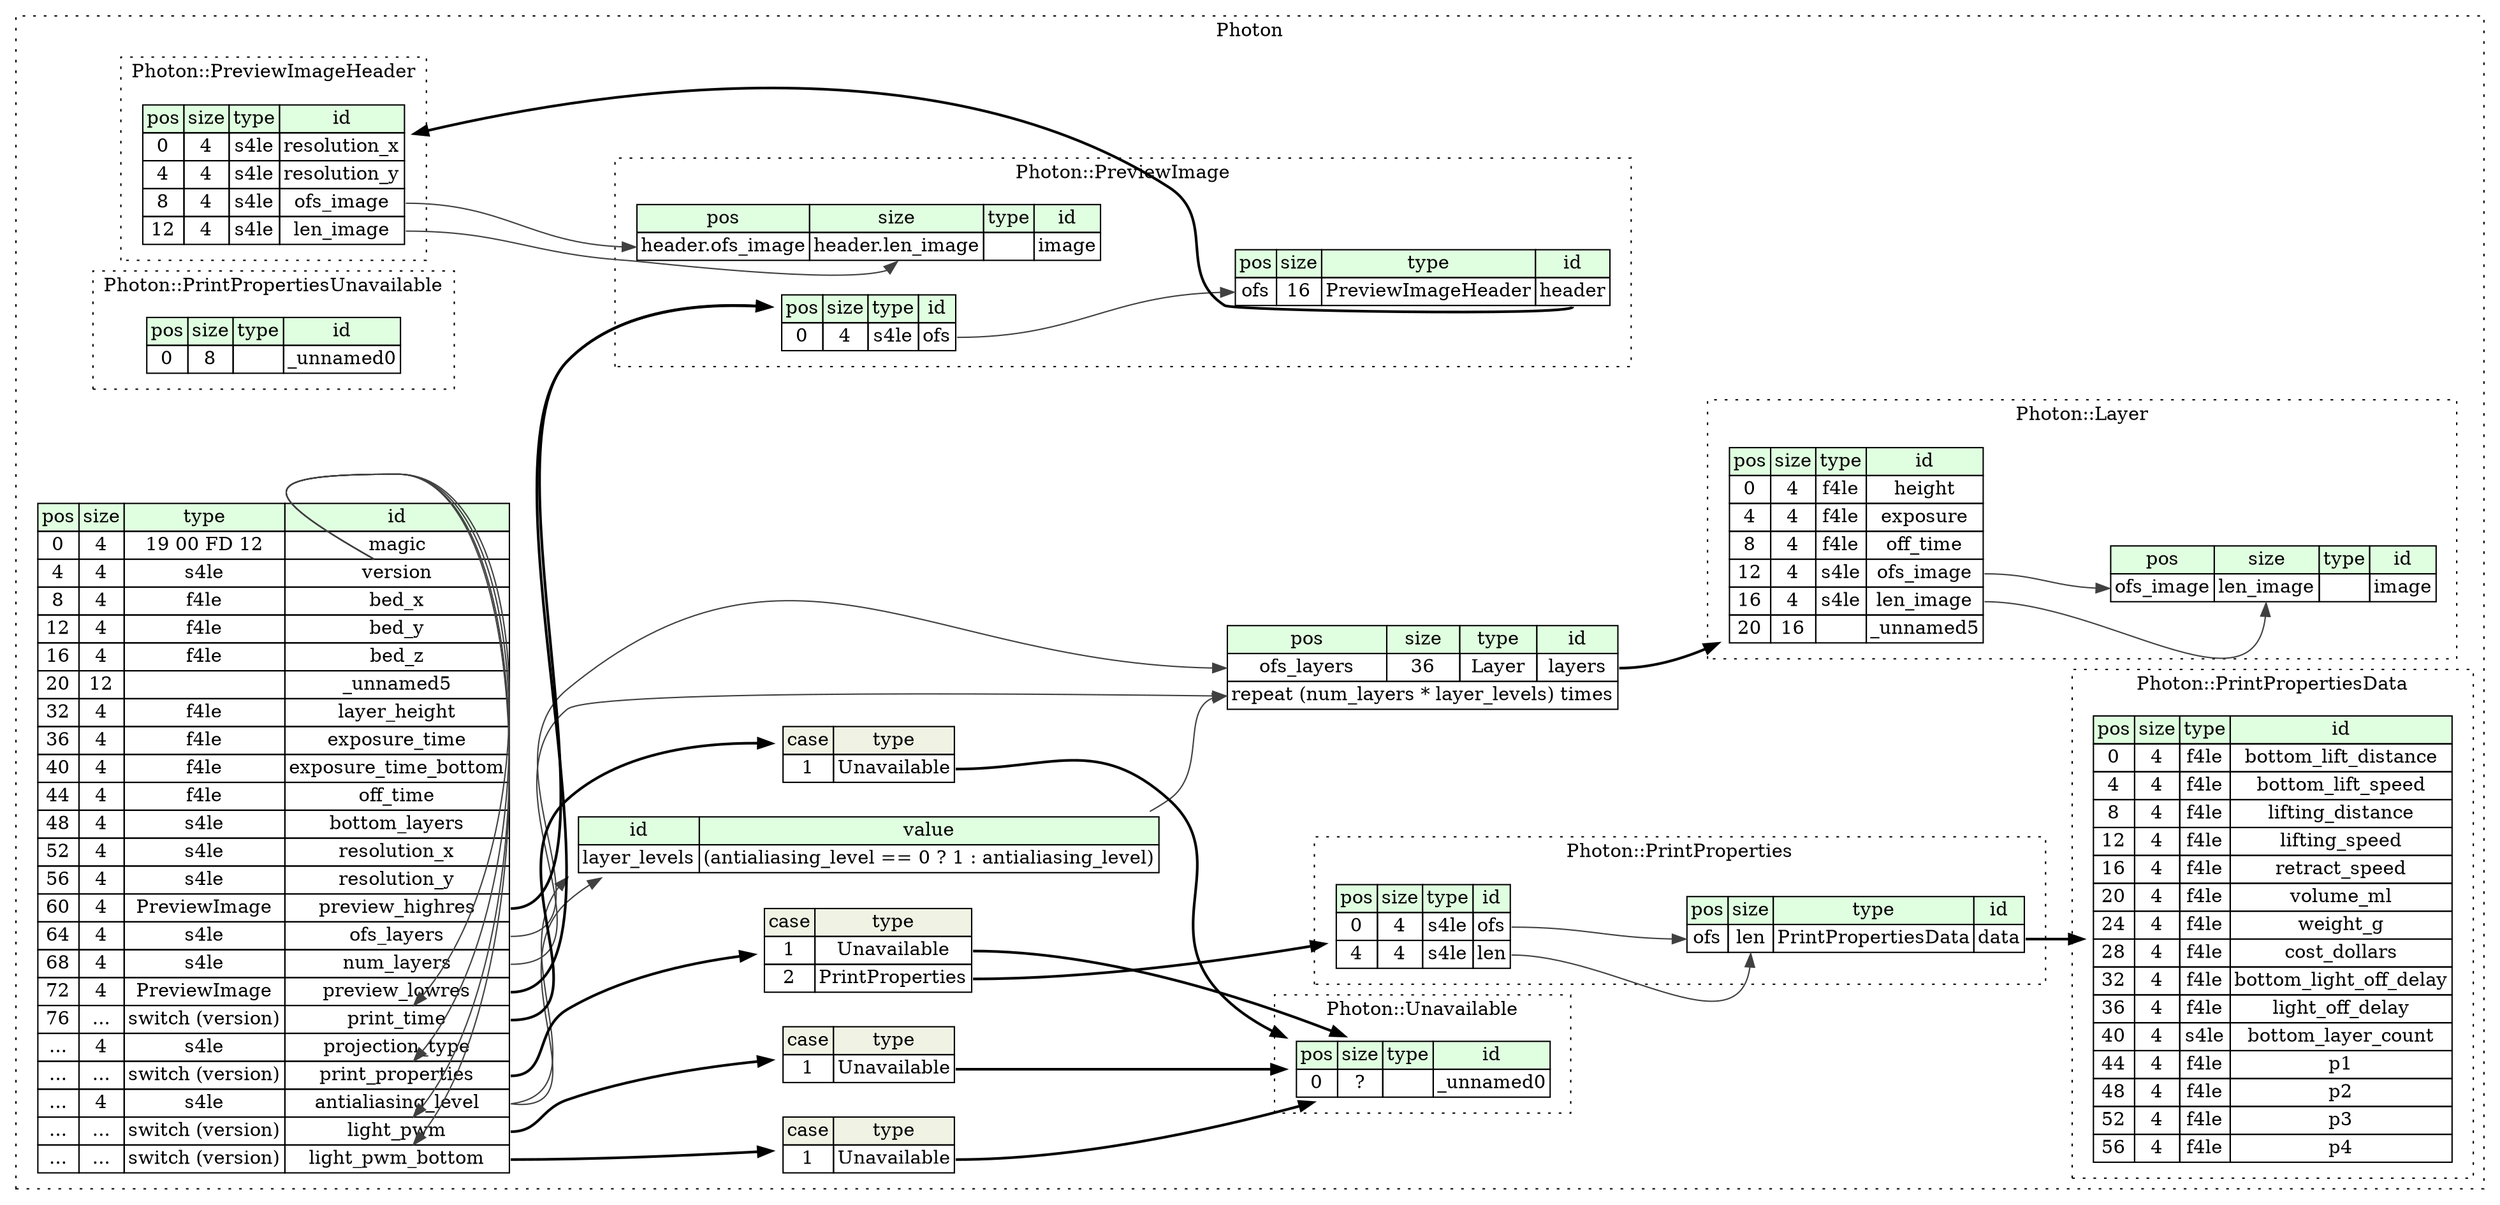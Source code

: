 digraph {
	rankdir=LR;
	node [shape=plaintext];
	subgraph cluster__photon {
		label="Photon";
		graph[style=dotted];

		photon__seq [label=<<TABLE BORDER="0" CELLBORDER="1" CELLSPACING="0">
			<TR><TD BGCOLOR="#E0FFE0">pos</TD><TD BGCOLOR="#E0FFE0">size</TD><TD BGCOLOR="#E0FFE0">type</TD><TD BGCOLOR="#E0FFE0">id</TD></TR>
			<TR><TD PORT="magic_pos">0</TD><TD PORT="magic_size">4</TD><TD>19 00 FD 12</TD><TD PORT="magic_type">magic</TD></TR>
			<TR><TD PORT="version_pos">4</TD><TD PORT="version_size">4</TD><TD>s4le</TD><TD PORT="version_type">version</TD></TR>
			<TR><TD PORT="bed_x_pos">8</TD><TD PORT="bed_x_size">4</TD><TD>f4le</TD><TD PORT="bed_x_type">bed_x</TD></TR>
			<TR><TD PORT="bed_y_pos">12</TD><TD PORT="bed_y_size">4</TD><TD>f4le</TD><TD PORT="bed_y_type">bed_y</TD></TR>
			<TR><TD PORT="bed_z_pos">16</TD><TD PORT="bed_z_size">4</TD><TD>f4le</TD><TD PORT="bed_z_type">bed_z</TD></TR>
			<TR><TD PORT="_unnamed5_pos">20</TD><TD PORT="_unnamed5_size">12</TD><TD></TD><TD PORT="_unnamed5_type">_unnamed5</TD></TR>
			<TR><TD PORT="layer_height_pos">32</TD><TD PORT="layer_height_size">4</TD><TD>f4le</TD><TD PORT="layer_height_type">layer_height</TD></TR>
			<TR><TD PORT="exposure_time_pos">36</TD><TD PORT="exposure_time_size">4</TD><TD>f4le</TD><TD PORT="exposure_time_type">exposure_time</TD></TR>
			<TR><TD PORT="exposure_time_bottom_pos">40</TD><TD PORT="exposure_time_bottom_size">4</TD><TD>f4le</TD><TD PORT="exposure_time_bottom_type">exposure_time_bottom</TD></TR>
			<TR><TD PORT="off_time_pos">44</TD><TD PORT="off_time_size">4</TD><TD>f4le</TD><TD PORT="off_time_type">off_time</TD></TR>
			<TR><TD PORT="bottom_layers_pos">48</TD><TD PORT="bottom_layers_size">4</TD><TD>s4le</TD><TD PORT="bottom_layers_type">bottom_layers</TD></TR>
			<TR><TD PORT="resolution_x_pos">52</TD><TD PORT="resolution_x_size">4</TD><TD>s4le</TD><TD PORT="resolution_x_type">resolution_x</TD></TR>
			<TR><TD PORT="resolution_y_pos">56</TD><TD PORT="resolution_y_size">4</TD><TD>s4le</TD><TD PORT="resolution_y_type">resolution_y</TD></TR>
			<TR><TD PORT="preview_highres_pos">60</TD><TD PORT="preview_highres_size">4</TD><TD>PreviewImage</TD><TD PORT="preview_highres_type">preview_highres</TD></TR>
			<TR><TD PORT="ofs_layers_pos">64</TD><TD PORT="ofs_layers_size">4</TD><TD>s4le</TD><TD PORT="ofs_layers_type">ofs_layers</TD></TR>
			<TR><TD PORT="num_layers_pos">68</TD><TD PORT="num_layers_size">4</TD><TD>s4le</TD><TD PORT="num_layers_type">num_layers</TD></TR>
			<TR><TD PORT="preview_lowres_pos">72</TD><TD PORT="preview_lowres_size">4</TD><TD>PreviewImage</TD><TD PORT="preview_lowres_type">preview_lowres</TD></TR>
			<TR><TD PORT="print_time_pos">76</TD><TD PORT="print_time_size">...</TD><TD>switch (version)</TD><TD PORT="print_time_type">print_time</TD></TR>
			<TR><TD PORT="projection_type_pos">...</TD><TD PORT="projection_type_size">4</TD><TD>s4le</TD><TD PORT="projection_type_type">projection_type</TD></TR>
			<TR><TD PORT="print_properties_pos">...</TD><TD PORT="print_properties_size">...</TD><TD>switch (version)</TD><TD PORT="print_properties_type">print_properties</TD></TR>
			<TR><TD PORT="antialiasing_level_pos">...</TD><TD PORT="antialiasing_level_size">4</TD><TD>s4le</TD><TD PORT="antialiasing_level_type">antialiasing_level</TD></TR>
			<TR><TD PORT="light_pwm_pos">...</TD><TD PORT="light_pwm_size">...</TD><TD>switch (version)</TD><TD PORT="light_pwm_type">light_pwm</TD></TR>
			<TR><TD PORT="light_pwm_bottom_pos">...</TD><TD PORT="light_pwm_bottom_size">...</TD><TD>switch (version)</TD><TD PORT="light_pwm_bottom_type">light_pwm_bottom</TD></TR>
		</TABLE>>];
		photon__inst__layer_levels [label=<<TABLE BORDER="0" CELLBORDER="1" CELLSPACING="0">
			<TR><TD BGCOLOR="#E0FFE0">id</TD><TD BGCOLOR="#E0FFE0">value</TD></TR>
			<TR><TD>layer_levels</TD><TD>(antialiasing_level == 0 ? 1 : antialiasing_level)</TD></TR>
		</TABLE>>];
		photon__inst__layers [label=<<TABLE BORDER="0" CELLBORDER="1" CELLSPACING="0">
			<TR><TD BGCOLOR="#E0FFE0">pos</TD><TD BGCOLOR="#E0FFE0">size</TD><TD BGCOLOR="#E0FFE0">type</TD><TD BGCOLOR="#E0FFE0">id</TD></TR>
			<TR><TD PORT="layers_pos">ofs_layers</TD><TD PORT="layers_size">36</TD><TD>Layer</TD><TD PORT="layers_type">layers</TD></TR>
			<TR><TD COLSPAN="4" PORT="layers__repeat">repeat (num_layers * layer_levels) times</TD></TR>
		</TABLE>>];
photon__seq_print_time_switch [label=<<TABLE BORDER="0" CELLBORDER="1" CELLSPACING="0">
	<TR><TD BGCOLOR="#F0F2E4">case</TD><TD BGCOLOR="#F0F2E4">type</TD></TR>
	<TR><TD>1</TD><TD PORT="case0">Unavailable</TD></TR>
</TABLE>>];
photon__seq_print_properties_switch [label=<<TABLE BORDER="0" CELLBORDER="1" CELLSPACING="0">
	<TR><TD BGCOLOR="#F0F2E4">case</TD><TD BGCOLOR="#F0F2E4">type</TD></TR>
	<TR><TD>1</TD><TD PORT="case0">Unavailable</TD></TR>
	<TR><TD>2</TD><TD PORT="case1">PrintProperties</TD></TR>
</TABLE>>];
photon__seq_light_pwm_switch [label=<<TABLE BORDER="0" CELLBORDER="1" CELLSPACING="0">
	<TR><TD BGCOLOR="#F0F2E4">case</TD><TD BGCOLOR="#F0F2E4">type</TD></TR>
	<TR><TD>1</TD><TD PORT="case0">Unavailable</TD></TR>
</TABLE>>];
photon__seq_light_pwm_bottom_switch [label=<<TABLE BORDER="0" CELLBORDER="1" CELLSPACING="0">
	<TR><TD BGCOLOR="#F0F2E4">case</TD><TD BGCOLOR="#F0F2E4">type</TD></TR>
	<TR><TD>1</TD><TD PORT="case0">Unavailable</TD></TR>
</TABLE>>];
		subgraph cluster__preview_image_header {
			label="Photon::PreviewImageHeader";
			graph[style=dotted];

			preview_image_header__seq [label=<<TABLE BORDER="0" CELLBORDER="1" CELLSPACING="0">
				<TR><TD BGCOLOR="#E0FFE0">pos</TD><TD BGCOLOR="#E0FFE0">size</TD><TD BGCOLOR="#E0FFE0">type</TD><TD BGCOLOR="#E0FFE0">id</TD></TR>
				<TR><TD PORT="resolution_x_pos">0</TD><TD PORT="resolution_x_size">4</TD><TD>s4le</TD><TD PORT="resolution_x_type">resolution_x</TD></TR>
				<TR><TD PORT="resolution_y_pos">4</TD><TD PORT="resolution_y_size">4</TD><TD>s4le</TD><TD PORT="resolution_y_type">resolution_y</TD></TR>
				<TR><TD PORT="ofs_image_pos">8</TD><TD PORT="ofs_image_size">4</TD><TD>s4le</TD><TD PORT="ofs_image_type">ofs_image</TD></TR>
				<TR><TD PORT="len_image_pos">12</TD><TD PORT="len_image_size">4</TD><TD>s4le</TD><TD PORT="len_image_type">len_image</TD></TR>
			</TABLE>>];
		}
		subgraph cluster__print_properties_data {
			label="Photon::PrintPropertiesData";
			graph[style=dotted];

			print_properties_data__seq [label=<<TABLE BORDER="0" CELLBORDER="1" CELLSPACING="0">
				<TR><TD BGCOLOR="#E0FFE0">pos</TD><TD BGCOLOR="#E0FFE0">size</TD><TD BGCOLOR="#E0FFE0">type</TD><TD BGCOLOR="#E0FFE0">id</TD></TR>
				<TR><TD PORT="bottom_lift_distance_pos">0</TD><TD PORT="bottom_lift_distance_size">4</TD><TD>f4le</TD><TD PORT="bottom_lift_distance_type">bottom_lift_distance</TD></TR>
				<TR><TD PORT="bottom_lift_speed_pos">4</TD><TD PORT="bottom_lift_speed_size">4</TD><TD>f4le</TD><TD PORT="bottom_lift_speed_type">bottom_lift_speed</TD></TR>
				<TR><TD PORT="lifting_distance_pos">8</TD><TD PORT="lifting_distance_size">4</TD><TD>f4le</TD><TD PORT="lifting_distance_type">lifting_distance</TD></TR>
				<TR><TD PORT="lifting_speed_pos">12</TD><TD PORT="lifting_speed_size">4</TD><TD>f4le</TD><TD PORT="lifting_speed_type">lifting_speed</TD></TR>
				<TR><TD PORT="retract_speed_pos">16</TD><TD PORT="retract_speed_size">4</TD><TD>f4le</TD><TD PORT="retract_speed_type">retract_speed</TD></TR>
				<TR><TD PORT="volume_ml_pos">20</TD><TD PORT="volume_ml_size">4</TD><TD>f4le</TD><TD PORT="volume_ml_type">volume_ml</TD></TR>
				<TR><TD PORT="weight_g_pos">24</TD><TD PORT="weight_g_size">4</TD><TD>f4le</TD><TD PORT="weight_g_type">weight_g</TD></TR>
				<TR><TD PORT="cost_dollars_pos">28</TD><TD PORT="cost_dollars_size">4</TD><TD>f4le</TD><TD PORT="cost_dollars_type">cost_dollars</TD></TR>
				<TR><TD PORT="bottom_light_off_delay_pos">32</TD><TD PORT="bottom_light_off_delay_size">4</TD><TD>f4le</TD><TD PORT="bottom_light_off_delay_type">bottom_light_off_delay</TD></TR>
				<TR><TD PORT="light_off_delay_pos">36</TD><TD PORT="light_off_delay_size">4</TD><TD>f4le</TD><TD PORT="light_off_delay_type">light_off_delay</TD></TR>
				<TR><TD PORT="bottom_layer_count_pos">40</TD><TD PORT="bottom_layer_count_size">4</TD><TD>s4le</TD><TD PORT="bottom_layer_count_type">bottom_layer_count</TD></TR>
				<TR><TD PORT="p1_pos">44</TD><TD PORT="p1_size">4</TD><TD>f4le</TD><TD PORT="p1_type">p1</TD></TR>
				<TR><TD PORT="p2_pos">48</TD><TD PORT="p2_size">4</TD><TD>f4le</TD><TD PORT="p2_type">p2</TD></TR>
				<TR><TD PORT="p3_pos">52</TD><TD PORT="p3_size">4</TD><TD>f4le</TD><TD PORT="p3_type">p3</TD></TR>
				<TR><TD PORT="p4_pos">56</TD><TD PORT="p4_size">4</TD><TD>f4le</TD><TD PORT="p4_type">p4</TD></TR>
			</TABLE>>];
		}
		subgraph cluster__unavailable {
			label="Photon::Unavailable";
			graph[style=dotted];

			unavailable__seq [label=<<TABLE BORDER="0" CELLBORDER="1" CELLSPACING="0">
				<TR><TD BGCOLOR="#E0FFE0">pos</TD><TD BGCOLOR="#E0FFE0">size</TD><TD BGCOLOR="#E0FFE0">type</TD><TD BGCOLOR="#E0FFE0">id</TD></TR>
				<TR><TD PORT="_unnamed0_pos">0</TD><TD PORT="_unnamed0_size">?</TD><TD></TD><TD PORT="_unnamed0_type">_unnamed0</TD></TR>
			</TABLE>>];
		}
		subgraph cluster__print_properties {
			label="Photon::PrintProperties";
			graph[style=dotted];

			print_properties__seq [label=<<TABLE BORDER="0" CELLBORDER="1" CELLSPACING="0">
				<TR><TD BGCOLOR="#E0FFE0">pos</TD><TD BGCOLOR="#E0FFE0">size</TD><TD BGCOLOR="#E0FFE0">type</TD><TD BGCOLOR="#E0FFE0">id</TD></TR>
				<TR><TD PORT="ofs_pos">0</TD><TD PORT="ofs_size">4</TD><TD>s4le</TD><TD PORT="ofs_type">ofs</TD></TR>
				<TR><TD PORT="len_pos">4</TD><TD PORT="len_size">4</TD><TD>s4le</TD><TD PORT="len_type">len</TD></TR>
			</TABLE>>];
			print_properties__inst__data [label=<<TABLE BORDER="0" CELLBORDER="1" CELLSPACING="0">
				<TR><TD BGCOLOR="#E0FFE0">pos</TD><TD BGCOLOR="#E0FFE0">size</TD><TD BGCOLOR="#E0FFE0">type</TD><TD BGCOLOR="#E0FFE0">id</TD></TR>
				<TR><TD PORT="data_pos">ofs</TD><TD PORT="data_size">len</TD><TD>PrintPropertiesData</TD><TD PORT="data_type">data</TD></TR>
			</TABLE>>];
		}
		subgraph cluster__layer {
			label="Photon::Layer";
			graph[style=dotted];

			layer__seq [label=<<TABLE BORDER="0" CELLBORDER="1" CELLSPACING="0">
				<TR><TD BGCOLOR="#E0FFE0">pos</TD><TD BGCOLOR="#E0FFE0">size</TD><TD BGCOLOR="#E0FFE0">type</TD><TD BGCOLOR="#E0FFE0">id</TD></TR>
				<TR><TD PORT="height_pos">0</TD><TD PORT="height_size">4</TD><TD>f4le</TD><TD PORT="height_type">height</TD></TR>
				<TR><TD PORT="exposure_pos">4</TD><TD PORT="exposure_size">4</TD><TD>f4le</TD><TD PORT="exposure_type">exposure</TD></TR>
				<TR><TD PORT="off_time_pos">8</TD><TD PORT="off_time_size">4</TD><TD>f4le</TD><TD PORT="off_time_type">off_time</TD></TR>
				<TR><TD PORT="ofs_image_pos">12</TD><TD PORT="ofs_image_size">4</TD><TD>s4le</TD><TD PORT="ofs_image_type">ofs_image</TD></TR>
				<TR><TD PORT="len_image_pos">16</TD><TD PORT="len_image_size">4</TD><TD>s4le</TD><TD PORT="len_image_type">len_image</TD></TR>
				<TR><TD PORT="_unnamed5_pos">20</TD><TD PORT="_unnamed5_size">16</TD><TD></TD><TD PORT="_unnamed5_type">_unnamed5</TD></TR>
			</TABLE>>];
			layer__inst__image [label=<<TABLE BORDER="0" CELLBORDER="1" CELLSPACING="0">
				<TR><TD BGCOLOR="#E0FFE0">pos</TD><TD BGCOLOR="#E0FFE0">size</TD><TD BGCOLOR="#E0FFE0">type</TD><TD BGCOLOR="#E0FFE0">id</TD></TR>
				<TR><TD PORT="image_pos">ofs_image</TD><TD PORT="image_size">len_image</TD><TD></TD><TD PORT="image_type">image</TD></TR>
			</TABLE>>];
		}
		subgraph cluster__print_properties_unavailable {
			label="Photon::PrintPropertiesUnavailable";
			graph[style=dotted];

			print_properties_unavailable__seq [label=<<TABLE BORDER="0" CELLBORDER="1" CELLSPACING="0">
				<TR><TD BGCOLOR="#E0FFE0">pos</TD><TD BGCOLOR="#E0FFE0">size</TD><TD BGCOLOR="#E0FFE0">type</TD><TD BGCOLOR="#E0FFE0">id</TD></TR>
				<TR><TD PORT="_unnamed0_pos">0</TD><TD PORT="_unnamed0_size">8</TD><TD></TD><TD PORT="_unnamed0_type">_unnamed0</TD></TR>
			</TABLE>>];
		}
		subgraph cluster__preview_image {
			label="Photon::PreviewImage";
			graph[style=dotted];

			preview_image__seq [label=<<TABLE BORDER="0" CELLBORDER="1" CELLSPACING="0">
				<TR><TD BGCOLOR="#E0FFE0">pos</TD><TD BGCOLOR="#E0FFE0">size</TD><TD BGCOLOR="#E0FFE0">type</TD><TD BGCOLOR="#E0FFE0">id</TD></TR>
				<TR><TD PORT="ofs_pos">0</TD><TD PORT="ofs_size">4</TD><TD>s4le</TD><TD PORT="ofs_type">ofs</TD></TR>
			</TABLE>>];
			preview_image__inst__header [label=<<TABLE BORDER="0" CELLBORDER="1" CELLSPACING="0">
				<TR><TD BGCOLOR="#E0FFE0">pos</TD><TD BGCOLOR="#E0FFE0">size</TD><TD BGCOLOR="#E0FFE0">type</TD><TD BGCOLOR="#E0FFE0">id</TD></TR>
				<TR><TD PORT="header_pos">ofs</TD><TD PORT="header_size">16</TD><TD>PreviewImageHeader</TD><TD PORT="header_type">header</TD></TR>
			</TABLE>>];
			preview_image__inst__image [label=<<TABLE BORDER="0" CELLBORDER="1" CELLSPACING="0">
				<TR><TD BGCOLOR="#E0FFE0">pos</TD><TD BGCOLOR="#E0FFE0">size</TD><TD BGCOLOR="#E0FFE0">type</TD><TD BGCOLOR="#E0FFE0">id</TD></TR>
				<TR><TD PORT="image_pos">header.ofs_image</TD><TD PORT="image_size">header.len_image</TD><TD></TD><TD PORT="image_type">image</TD></TR>
			</TABLE>>];
		}
	}
	photon__seq:preview_highres_type -> preview_image__seq [style=bold];
	photon__seq:preview_lowres_type -> preview_image__seq [style=bold];
	photon__seq:print_time_type -> photon__seq_print_time_switch [style=bold];
	photon__seq_print_time_switch:case0 -> unavailable__seq [style=bold];
	photon__seq:version_type -> photon__seq:print_time_type [color="#404040"];
	photon__seq:print_properties_type -> photon__seq_print_properties_switch [style=bold];
	photon__seq_print_properties_switch:case0 -> unavailable__seq [style=bold];
	photon__seq_print_properties_switch:case1 -> print_properties__seq [style=bold];
	photon__seq:version_type -> photon__seq:print_properties_type [color="#404040"];
	photon__seq:light_pwm_type -> photon__seq_light_pwm_switch [style=bold];
	photon__seq_light_pwm_switch:case0 -> unavailable__seq [style=bold];
	photon__seq:version_type -> photon__seq:light_pwm_type [color="#404040"];
	photon__seq:light_pwm_bottom_type -> photon__seq_light_pwm_bottom_switch [style=bold];
	photon__seq_light_pwm_bottom_switch:case0 -> unavailable__seq [style=bold];
	photon__seq:version_type -> photon__seq:light_pwm_bottom_type [color="#404040"];
	photon__seq:antialiasing_level_type -> photon__inst__layer_levels [color="#404040"];
	photon__seq:antialiasing_level_type -> photon__inst__layer_levels [color="#404040"];
	photon__seq:ofs_layers_type -> photon__inst__layers:layers_pos [color="#404040"];
	photon__inst__layers:layers_type -> layer__seq [style=bold];
	photon__seq:num_layers_type -> photon__inst__layers:layers__repeat [color="#404040"];
	photon__inst__layer_levels:layer_levels_type -> photon__inst__layers:layers__repeat [color="#404040"];
	print_properties__seq:ofs_type -> print_properties__inst__data:data_pos [color="#404040"];
	print_properties__seq:len_type -> print_properties__inst__data:data_size [color="#404040"];
	print_properties__inst__data:data_type -> print_properties_data__seq [style=bold];
	layer__seq:ofs_image_type -> layer__inst__image:image_pos [color="#404040"];
	layer__seq:len_image_type -> layer__inst__image:image_size [color="#404040"];
	preview_image__seq:ofs_type -> preview_image__inst__header:header_pos [color="#404040"];
	preview_image__inst__header:header_type -> preview_image_header__seq [style=bold];
	preview_image_header__seq:ofs_image_type -> preview_image__inst__image:image_pos [color="#404040"];
	preview_image_header__seq:len_image_type -> preview_image__inst__image:image_size [color="#404040"];
}
